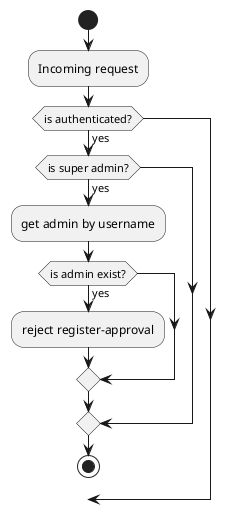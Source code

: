 @startuml
'https://plantuml.com/activity-diagram-beta

start
:Incoming request;
if (is authenticated?) then (yes)
    if (is super admin?) then (yes)
      :get admin by username;
      if (is admin exist?) then (yes)
        :reject register-approval;
  endif
endif
stop
@enduml
